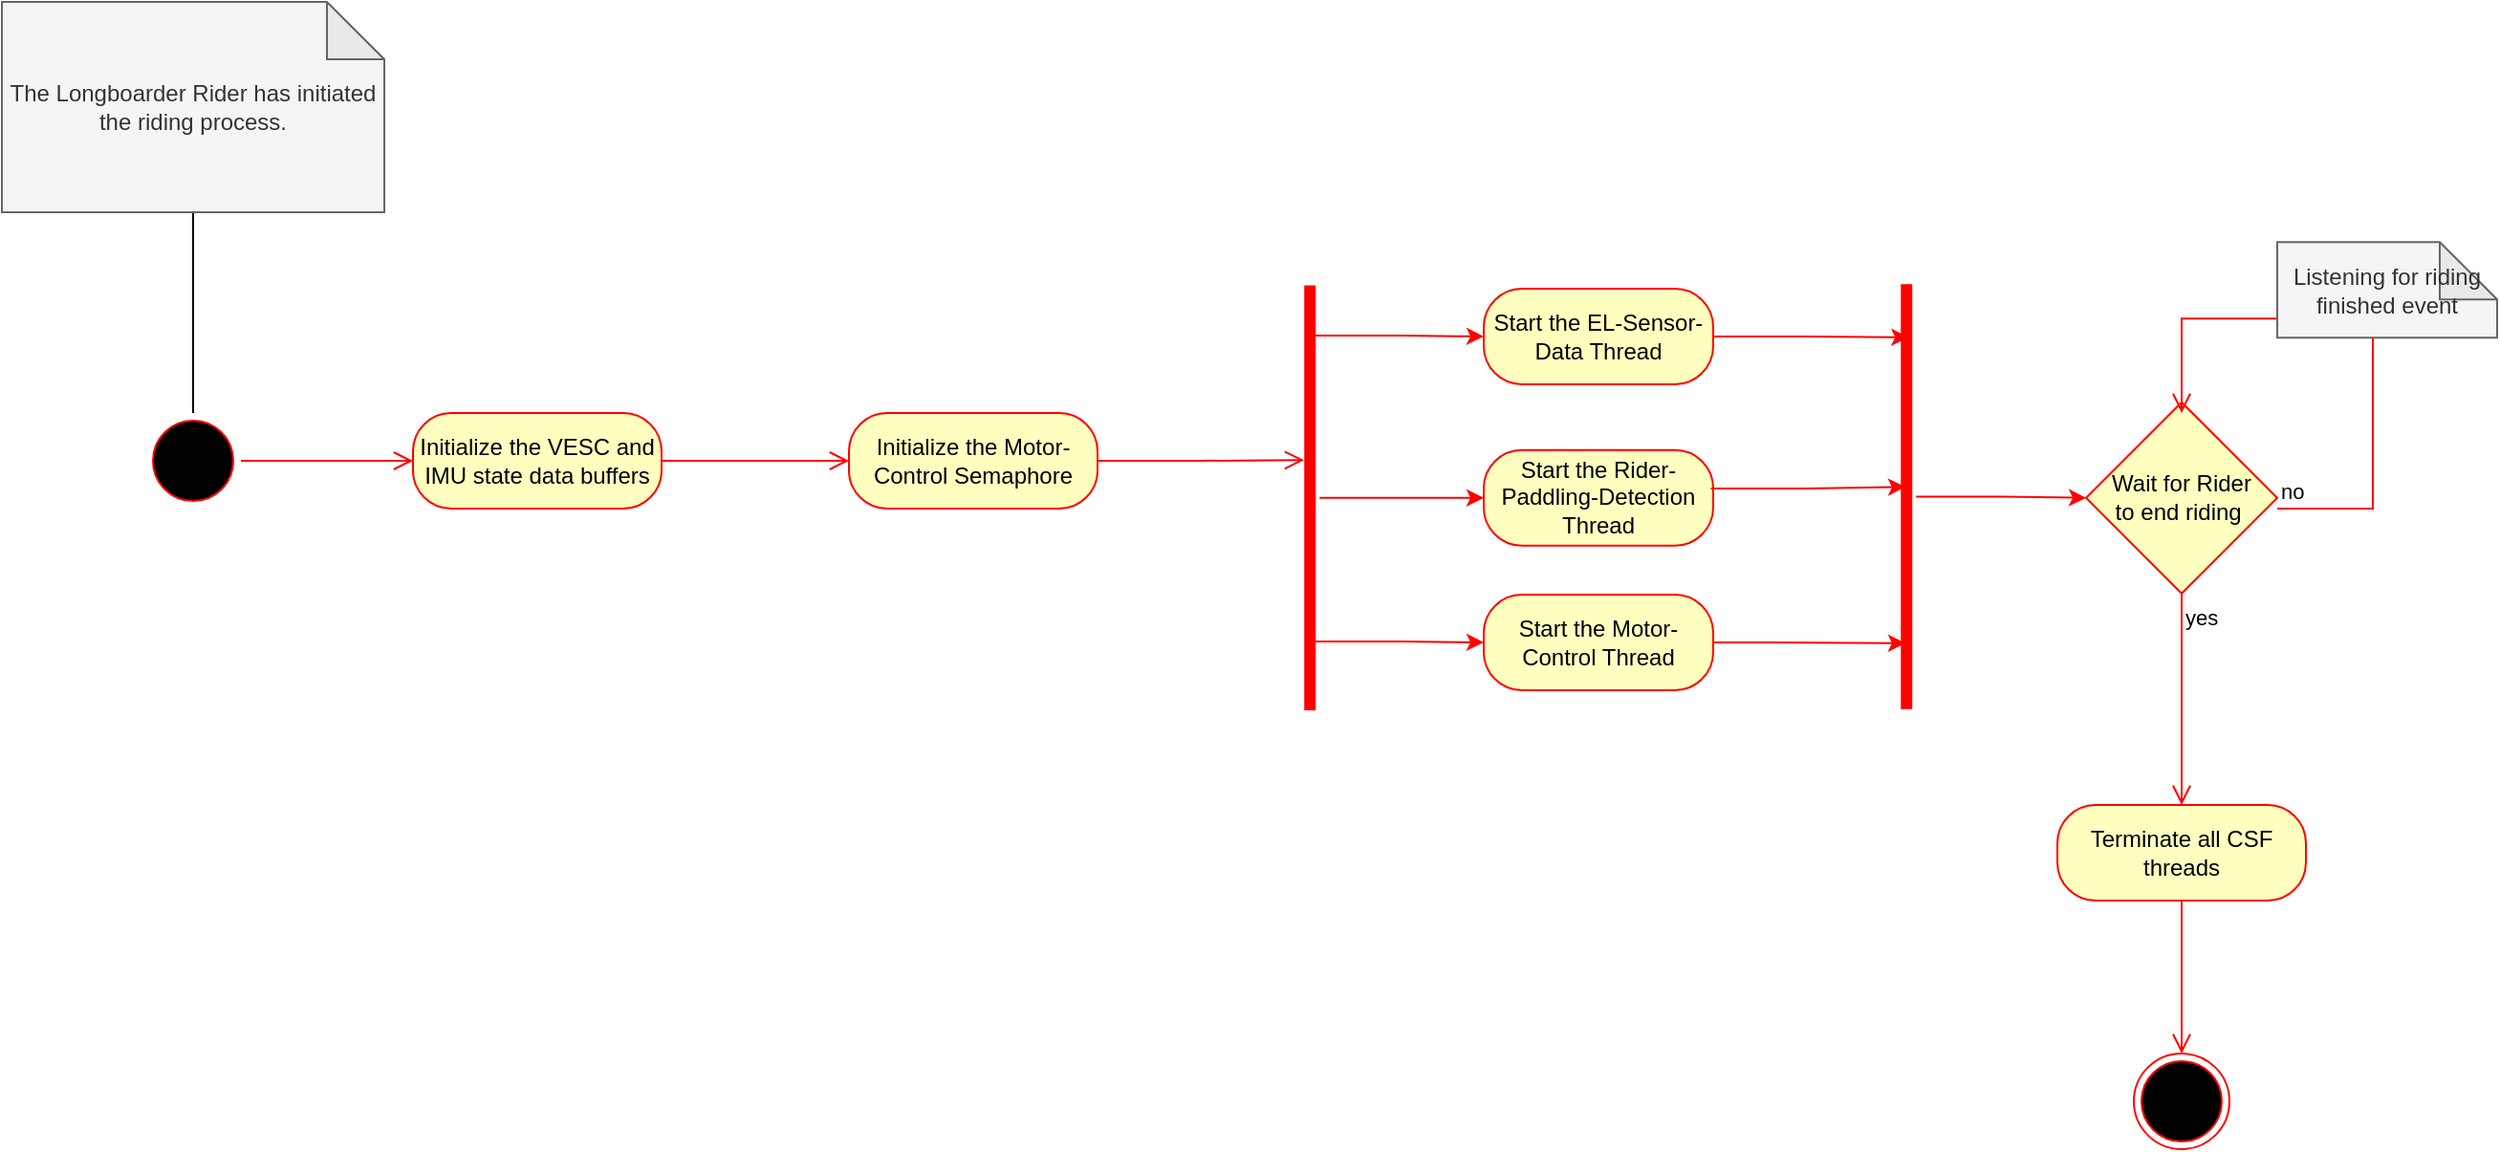<mxfile version="27.0.9">
  <diagram name="VESC and IMU Sensor Data Acquisition Loop" id="vesc-imu-loop">
    <mxGraphModel dx="1425" dy="940" grid="1" gridSize="10" guides="1" tooltips="1" connect="1" arrows="1" fold="1" page="1" pageScale="1" pageWidth="827" pageHeight="1169" background="none" math="0" shadow="0">
      <root>
        <mxCell id="0" />
        <mxCell id="1" parent="0" />
        <mxCell id="j_JZVtlXSnlJvMZP3zWs-1" value="" style="ellipse;html=1;shape=startState;fillColor=#000000;strokeColor=#ff0000;" parent="1" vertex="1">
          <mxGeometry x="230" y="365" width="50" height="50" as="geometry" />
        </mxCell>
        <mxCell id="j_JZVtlXSnlJvMZP3zWs-2" value="" style="edgeStyle=orthogonalEdgeStyle;html=1;verticalAlign=bottom;endArrow=open;endSize=8;strokeColor=#ff0000;rounded=0;" parent="1" source="j_JZVtlXSnlJvMZP3zWs-1" target="j_JZVtlXSnlJvMZP3zWs-10" edge="1">
          <mxGeometry relative="1" as="geometry">
            <mxPoint x="347.5" y="390" as="targetPoint" />
          </mxGeometry>
        </mxCell>
        <mxCell id="p5AQgDytH8l1FP2rze43-1" style="edgeStyle=orthogonalEdgeStyle;rounded=0;orthogonalLoop=1;jettySize=auto;html=1;entryX=0.5;entryY=0;entryDx=0;entryDy=0;endArrow=none;startFill=0;" edge="1" parent="1" source="j_JZVtlXSnlJvMZP3zWs-3" target="j_JZVtlXSnlJvMZP3zWs-1">
          <mxGeometry relative="1" as="geometry" />
        </mxCell>
        <mxCell id="j_JZVtlXSnlJvMZP3zWs-3" value="The Longboarder Rider has initiated the riding process." style="shape=note;whiteSpace=wrap;html=1;backgroundOutline=1;darkOpacity=0.05;fillColor=#f5f5f5;strokeColor=#666666;fontColor=#333333;" parent="1" vertex="1">
          <mxGeometry x="155" y="150" width="200" height="110" as="geometry" />
        </mxCell>
        <mxCell id="j_JZVtlXSnlJvMZP3zWs-5" value="&lt;font style=&quot;color: rgb(0, 0, 0);&quot;&gt;Start the EL-Sensor-Data Thread&lt;/font&gt;" style="rounded=1;whiteSpace=wrap;html=1;arcSize=40;fontColor=#000000;fillColor=#ffffc0;strokeColor=#ff0000;labelBackgroundColor=none;" parent="1" vertex="1">
          <mxGeometry x="930" y="300" width="120" height="50" as="geometry" />
        </mxCell>
        <mxCell id="j_JZVtlXSnlJvMZP3zWs-6" value="&lt;font style=&quot;color: rgb(0, 0, 0);&quot;&gt;Start the Rider-Paddling-Detection Thread&lt;/font&gt;" style="rounded=1;whiteSpace=wrap;html=1;arcSize=40;fontColor=#000000;fillColor=#ffffc0;strokeColor=#ff0000;labelBackgroundColor=none;" parent="1" vertex="1">
          <mxGeometry x="930" y="384.38" width="120" height="50" as="geometry" />
        </mxCell>
        <mxCell id="j_JZVtlXSnlJvMZP3zWs-8" value="&lt;font style=&quot;color: rgb(0, 0, 0);&quot;&gt;Start the Motor-Control Thread&lt;/font&gt;" style="rounded=1;whiteSpace=wrap;html=1;arcSize=40;fontColor=#000000;fillColor=#ffffc0;strokeColor=#ff0000;labelBackgroundColor=none;" parent="1" vertex="1">
          <mxGeometry x="930" y="460" width="120" height="50" as="geometry" />
        </mxCell>
        <mxCell id="j_JZVtlXSnlJvMZP3zWs-10" value="&lt;font style=&quot;color: rgb(0, 0, 0);&quot;&gt;Initialize the VESC and IMU state data buffers&lt;/font&gt;" style="rounded=1;whiteSpace=wrap;html=1;arcSize=40;fontColor=#000000;fillColor=#ffffc0;strokeColor=#ff0000;labelBackgroundColor=none;" parent="1" vertex="1">
          <mxGeometry x="370" y="365" width="130" height="50" as="geometry" />
        </mxCell>
        <mxCell id="j_JZVtlXSnlJvMZP3zWs-11" value="&lt;font style=&quot;color: rgb(0, 0, 0);&quot;&gt;Initialize the Motor-Control Semaphore&lt;/font&gt;" style="rounded=1;whiteSpace=wrap;html=1;arcSize=40;fontColor=#000000;fillColor=#ffffc0;strokeColor=#ff0000;labelBackgroundColor=none;" parent="1" vertex="1">
          <mxGeometry x="598" y="365" width="130" height="50" as="geometry" />
        </mxCell>
        <mxCell id="j_JZVtlXSnlJvMZP3zWs-12" value="" style="edgeStyle=orthogonalEdgeStyle;html=1;verticalAlign=bottom;endArrow=open;endSize=8;strokeColor=#ff0000;rounded=0;exitX=1;exitY=0.5;exitDx=0;exitDy=0;entryX=0;entryY=0.5;entryDx=0;entryDy=0;" parent="1" source="j_JZVtlXSnlJvMZP3zWs-10" target="j_JZVtlXSnlJvMZP3zWs-11" edge="1">
          <mxGeometry relative="1" as="geometry">
            <mxPoint x="620.5" y="389.58" as="targetPoint" />
            <mxPoint x="507.5" y="389.58" as="sourcePoint" />
          </mxGeometry>
        </mxCell>
        <mxCell id="j_JZVtlXSnlJvMZP3zWs-19" style="edgeStyle=orthogonalEdgeStyle;rounded=0;orthogonalLoop=1;jettySize=auto;html=1;fontColor=#FF3333;strokeColor=#FF0000;exitX=0.882;exitY=0.771;exitDx=0;exitDy=0;exitPerimeter=0;" parent="1" source="j_JZVtlXSnlJvMZP3zWs-13" target="j_JZVtlXSnlJvMZP3zWs-5" edge="1">
          <mxGeometry relative="1" as="geometry" />
        </mxCell>
        <mxCell id="j_JZVtlXSnlJvMZP3zWs-20" style="edgeStyle=orthogonalEdgeStyle;rounded=0;orthogonalLoop=1;jettySize=auto;html=1;entryX=0;entryY=0.5;entryDx=0;entryDy=0;strokeColor=#FF0000;" parent="1" source="j_JZVtlXSnlJvMZP3zWs-13" target="j_JZVtlXSnlJvMZP3zWs-6" edge="1">
          <mxGeometry relative="1" as="geometry" />
        </mxCell>
        <mxCell id="j_JZVtlXSnlJvMZP3zWs-22" style="edgeStyle=orthogonalEdgeStyle;rounded=0;orthogonalLoop=1;jettySize=auto;html=1;entryX=0;entryY=0.5;entryDx=0;entryDy=0;exitX=0.162;exitY=0.688;exitDx=0;exitDy=0;exitPerimeter=0;strokeColor=#FF0000;" parent="1" source="j_JZVtlXSnlJvMZP3zWs-13" target="j_JZVtlXSnlJvMZP3zWs-8" edge="1">
          <mxGeometry relative="1" as="geometry" />
        </mxCell>
        <mxCell id="j_JZVtlXSnlJvMZP3zWs-13" value="" style="shape=line;html=1;strokeWidth=6;strokeColor=#ff0000;rotation=-90;" parent="1" vertex="1">
          <mxGeometry x="728" y="404.38" width="222.25" height="10" as="geometry" />
        </mxCell>
        <mxCell id="j_JZVtlXSnlJvMZP3zWs-16" value="" style="edgeStyle=orthogonalEdgeStyle;html=1;verticalAlign=bottom;endArrow=open;endSize=8;strokeColor=#ff0000;rounded=0;exitX=1;exitY=0.5;exitDx=0;exitDy=0;entryX=0.589;entryY=0.188;entryDx=0;entryDy=0;entryPerimeter=0;" parent="1" source="j_JZVtlXSnlJvMZP3zWs-11" target="j_JZVtlXSnlJvMZP3zWs-13" edge="1">
          <mxGeometry relative="1" as="geometry">
            <mxPoint x="875.5" y="390" as="targetPoint" />
            <mxPoint x="767.5" y="390" as="sourcePoint" />
          </mxGeometry>
        </mxCell>
        <mxCell id="j_JZVtlXSnlJvMZP3zWs-17" value="&lt;font color=&quot;#000000&quot;&gt;Wait for Rider&lt;/font&gt;&lt;div&gt;&lt;font color=&quot;#000000&quot;&gt;to end riding&lt;/font&gt;&lt;span style=&quot;color: rgb(0, 0, 0); background-color: transparent;&quot;&gt;&amp;nbsp;&lt;/span&gt;&lt;/div&gt;" style="rhombus;whiteSpace=wrap;html=1;fontColor=#000000;fillColor=#ffffc0;strokeColor=#ff0000;labelBackgroundColor=none;" parent="1" vertex="1">
          <mxGeometry x="1245" y="359.38" width="100" height="100" as="geometry" />
        </mxCell>
        <mxCell id="j_JZVtlXSnlJvMZP3zWs-18" value="" style="ellipse;html=1;shape=endState;fillColor=#000000;strokeColor=#ff0000;" parent="1" vertex="1">
          <mxGeometry x="1270" y="700" width="50" height="50" as="geometry" />
        </mxCell>
        <mxCell id="j_JZVtlXSnlJvMZP3zWs-41" style="edgeStyle=orthogonalEdgeStyle;rounded=0;orthogonalLoop=1;jettySize=auto;html=1;entryX=0;entryY=0.5;entryDx=0;entryDy=0;strokeColor=#FF0000;" parent="1" source="j_JZVtlXSnlJvMZP3zWs-25" target="j_JZVtlXSnlJvMZP3zWs-17" edge="1">
          <mxGeometry relative="1" as="geometry" />
        </mxCell>
        <mxCell id="j_JZVtlXSnlJvMZP3zWs-25" value="" style="shape=line;html=1;strokeWidth=6;strokeColor=#ff0000;rotation=-90;" parent="1" vertex="1">
          <mxGeometry x="1040.005" y="403.755" width="222.25" height="10" as="geometry" />
        </mxCell>
        <mxCell id="j_JZVtlXSnlJvMZP3zWs-28" style="edgeStyle=orthogonalEdgeStyle;rounded=0;orthogonalLoop=1;jettySize=auto;html=1;fontColor=#FF3333;strokeColor=#FF0000;exitX=1;exitY=0.5;exitDx=0;exitDy=0;entryX=0.875;entryY=0.604;entryDx=0;entryDy=0;entryPerimeter=0;" parent="1" source="j_JZVtlXSnlJvMZP3zWs-5" target="j_JZVtlXSnlJvMZP3zWs-25" edge="1">
          <mxGeometry relative="1" as="geometry">
            <mxPoint x="1091" y="320" as="sourcePoint" />
            <mxPoint x="1179" y="321" as="targetPoint" />
          </mxGeometry>
        </mxCell>
        <mxCell id="j_JZVtlXSnlJvMZP3zWs-29" style="edgeStyle=orthogonalEdgeStyle;rounded=0;orthogonalLoop=1;jettySize=auto;html=1;entryX=0.523;entryY=0.437;entryDx=0;entryDy=0;strokeColor=#FF0000;exitX=0.99;exitY=0.402;exitDx=0;exitDy=0;exitPerimeter=0;entryPerimeter=0;" parent="1" source="j_JZVtlXSnlJvMZP3zWs-6" target="j_JZVtlXSnlJvMZP3zWs-25" edge="1">
          <mxGeometry relative="1" as="geometry">
            <mxPoint x="1060" y="404.38" as="sourcePoint" />
            <mxPoint x="1146" y="404.38" as="targetPoint" />
          </mxGeometry>
        </mxCell>
        <mxCell id="j_JZVtlXSnlJvMZP3zWs-30" style="edgeStyle=orthogonalEdgeStyle;rounded=0;orthogonalLoop=1;jettySize=auto;html=1;entryX=0.155;entryY=0.437;entryDx=0;entryDy=0;exitX=1;exitY=0.5;exitDx=0;exitDy=0;strokeColor=#FF0000;entryPerimeter=0;" parent="1" source="j_JZVtlXSnlJvMZP3zWs-8" target="j_JZVtlXSnlJvMZP3zWs-25" edge="1">
          <mxGeometry relative="1" as="geometry">
            <mxPoint x="1050" y="484.58" as="sourcePoint" />
            <mxPoint x="1139" y="484.58" as="targetPoint" />
            <Array as="points">
              <mxPoint x="1080" y="485" />
            </Array>
          </mxGeometry>
        </mxCell>
        <mxCell id="j_JZVtlXSnlJvMZP3zWs-35" value="yes" style="edgeStyle=orthogonalEdgeStyle;html=1;align=left;verticalAlign=top;endArrow=open;endSize=8;strokeColor=#ff0000;rounded=0;exitX=0.5;exitY=1;exitDx=0;exitDy=0;entryX=0.5;entryY=0;entryDx=0;entryDy=0;" parent="1" source="j_JZVtlXSnlJvMZP3zWs-17" target="j_JZVtlXSnlJvMZP3zWs-36" edge="1">
          <mxGeometry x="-1" relative="1" as="geometry">
            <mxPoint x="1295" y="570" as="targetPoint" />
            <mxPoint x="1294.58" y="480" as="sourcePoint" />
          </mxGeometry>
        </mxCell>
        <mxCell id="j_JZVtlXSnlJvMZP3zWs-36" value="&lt;font style=&quot;color: rgb(0, 0, 0);&quot;&gt;Terminate all CSF threads&lt;/font&gt;" style="rounded=1;whiteSpace=wrap;html=1;arcSize=40;fontColor=#000000;fillColor=#ffffc0;strokeColor=#ff0000;labelBackgroundColor=none;" parent="1" vertex="1">
          <mxGeometry x="1230" y="570" width="130" height="50" as="geometry" />
        </mxCell>
        <mxCell id="j_JZVtlXSnlJvMZP3zWs-37" value="" style="edgeStyle=orthogonalEdgeStyle;html=1;verticalAlign=bottom;endArrow=open;endSize=8;strokeColor=#ff0000;rounded=0;entryX=0.5;entryY=0;entryDx=0;entryDy=0;exitX=0.5;exitY=1;exitDx=0;exitDy=0;" parent="1" source="j_JZVtlXSnlJvMZP3zWs-36" target="j_JZVtlXSnlJvMZP3zWs-18" edge="1">
          <mxGeometry relative="1" as="geometry">
            <mxPoint x="1235" y="660" as="targetPoint" />
            <mxPoint x="1145" y="660" as="sourcePoint" />
          </mxGeometry>
        </mxCell>
        <mxCell id="j_JZVtlXSnlJvMZP3zWs-38" value="no" style="edgeStyle=orthogonalEdgeStyle;html=1;align=left;verticalAlign=bottom;endArrow=open;endSize=8;strokeColor=#ff0000;rounded=0;exitX=1;exitY=0.5;exitDx=0;exitDy=0;entryX=0.5;entryY=0;entryDx=0;entryDy=0;" parent="1" edge="1">
          <mxGeometry x="-1" relative="1" as="geometry">
            <mxPoint x="1295" y="365.0" as="targetPoint" />
            <mxPoint x="1345" y="415.0" as="sourcePoint" />
            <Array as="points">
              <mxPoint x="1395" y="414.62" />
              <mxPoint x="1395" y="315.62" />
              <mxPoint x="1295" y="315.62" />
            </Array>
          </mxGeometry>
        </mxCell>
        <mxCell id="p5AQgDytH8l1FP2rze43-2" value="Listening for riding finished event" style="shape=note;whiteSpace=wrap;html=1;backgroundOutline=1;darkOpacity=0.05;fillColor=#f5f5f5;strokeColor=#666666;fontColor=#333333;" vertex="1" parent="1">
          <mxGeometry x="1345" y="275.62" width="115" height="50" as="geometry" />
        </mxCell>
      </root>
    </mxGraphModel>
  </diagram>
</mxfile>
